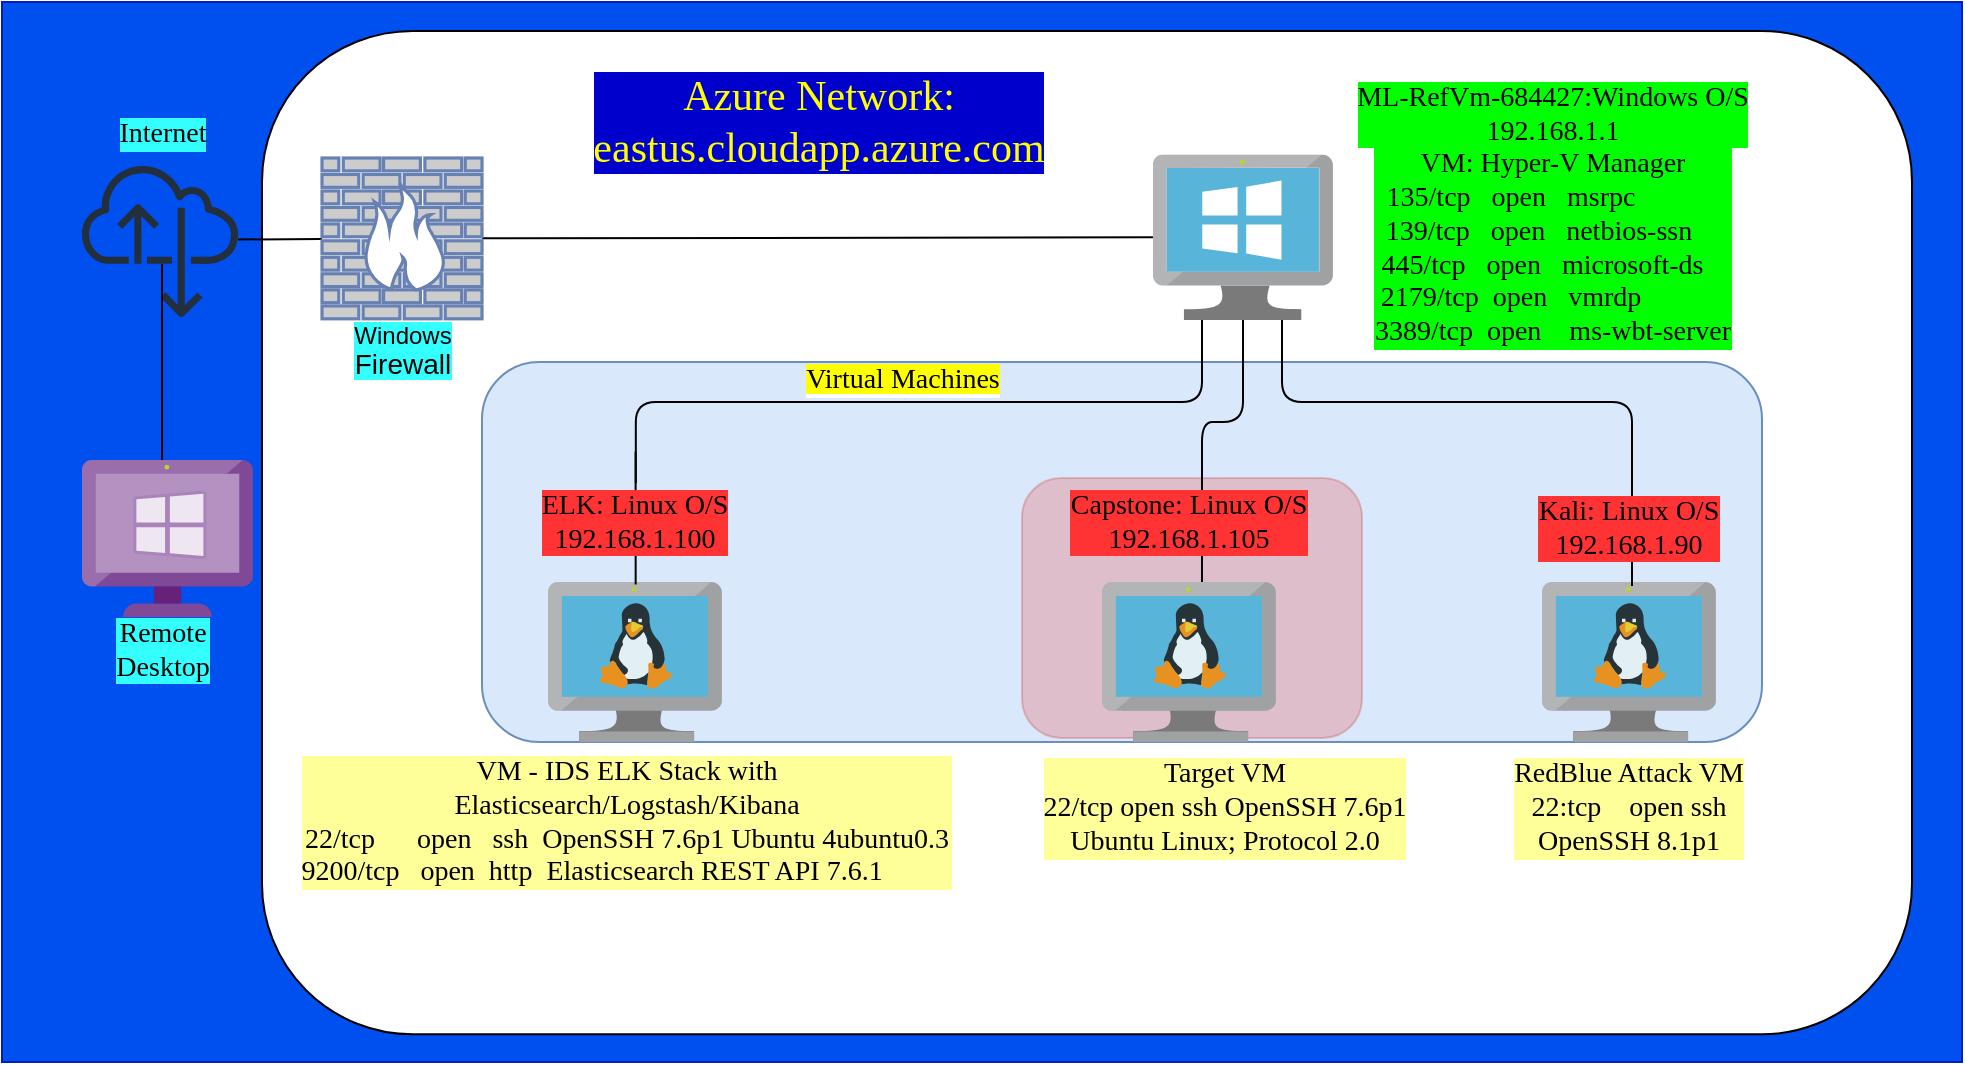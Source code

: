<mxfile version="17.4.1" type="github">
  <diagram id="ZCgb6ObB1_aWpV4EeQwM" name="Page-1">
    <mxGraphModel dx="1127" dy="870" grid="1" gridSize="10" guides="1" tooltips="1" connect="1" arrows="1" fold="1" page="1" pageScale="1" pageWidth="1100" pageHeight="850" math="0" shadow="0">
      <root>
        <mxCell id="0" />
        <mxCell id="1" parent="0" />
        <mxCell id="qWNLBckgJxY5MX7CqJOy-32" value="" style="whiteSpace=wrap;html=1;rounded=0;fillColor=#0050ef;fontColor=#ffffff;strokeColor=#001DBC;" parent="1" vertex="1">
          <mxGeometry x="60" y="80" width="980" height="530" as="geometry" />
        </mxCell>
        <mxCell id="qWNLBckgJxY5MX7CqJOy-31" value="" style="whiteSpace=wrap;html=1;rounded=1;" parent="1" vertex="1">
          <mxGeometry x="190" y="94.48" width="825" height="501.68" as="geometry" />
        </mxCell>
        <mxCell id="_qA412NhqMUEU6ro4zCR-14" value="" style="whiteSpace=wrap;html=1;labelBackgroundColor=#00FF00;fontFamily=Tahoma;fontSize=14;rounded=1;fillColor=#dae8fc;strokeColor=#6c8ebf;" vertex="1" parent="1">
          <mxGeometry x="300" y="260" width="640" height="190" as="geometry" />
        </mxCell>
        <mxCell id="_qA412NhqMUEU6ro4zCR-18" value="" style="whiteSpace=wrap;html=1;rounded=1;labelBackgroundColor=#FFCCCC;fontFamily=Tahoma;fontSize=14;fillColor=#e51400;fontColor=#ffffff;strokeColor=#B20000;opacity=20;" vertex="1" parent="1">
          <mxGeometry x="570" y="318" width="170" height="130" as="geometry" />
        </mxCell>
        <mxCell id="qWNLBckgJxY5MX7CqJOy-9" value="" style="sketch=0;aspect=fixed;html=1;points=[];align=center;image;fontSize=12;image=img/lib/mscae/VM_Linux.svg;" parent="1" vertex="1">
          <mxGeometry x="830" y="370" width="86.96" height="80" as="geometry" />
        </mxCell>
        <mxCell id="qWNLBckgJxY5MX7CqJOy-2" value="" style="sketch=0;aspect=fixed;html=1;points=[];align=center;image;fontSize=12;image=img/lib/mscae/VM_Linux.svg;" parent="1" vertex="1">
          <mxGeometry x="333" y="370" width="86.96" height="80" as="geometry" />
        </mxCell>
        <mxCell id="qWNLBckgJxY5MX7CqJOy-23" style="edgeStyle=orthogonalEdgeStyle;rounded=1;orthogonalLoop=1;jettySize=auto;html=1;entryX=0.504;entryY=0.015;entryDx=0;entryDy=0;entryPerimeter=0;endArrow=none;endFill=0;startArrow=none;" parent="1" source="qWNLBckgJxY5MX7CqJOy-40" target="qWNLBckgJxY5MX7CqJOy-2" edge="1">
          <mxGeometry relative="1" as="geometry">
            <Array as="points">
              <mxPoint x="377" y="300" />
            </Array>
          </mxGeometry>
        </mxCell>
        <mxCell id="qWNLBckgJxY5MX7CqJOy-24" style="edgeStyle=orthogonalEdgeStyle;rounded=1;orthogonalLoop=1;jettySize=auto;html=1;entryX=0.522;entryY=0.025;entryDx=0;entryDy=0;entryPerimeter=0;endArrow=none;endFill=0;" parent="1" source="qWNLBckgJxY5MX7CqJOy-3" target="qWNLBckgJxY5MX7CqJOy-9" edge="1">
          <mxGeometry relative="1" as="geometry">
            <Array as="points">
              <mxPoint x="700" y="280" />
              <mxPoint x="875" y="280" />
              <mxPoint x="875" y="372" />
            </Array>
          </mxGeometry>
        </mxCell>
        <mxCell id="qWNLBckgJxY5MX7CqJOy-37" style="edgeStyle=orthogonalEdgeStyle;rounded=1;orthogonalLoop=1;jettySize=auto;html=1;fontFamily=Tahoma;fontSize=14;endArrow=none;endFill=0;" parent="1" source="qWNLBckgJxY5MX7CqJOy-3" target="qWNLBckgJxY5MX7CqJOy-8" edge="1">
          <mxGeometry relative="1" as="geometry">
            <Array as="points">
              <mxPoint x="681" y="290" />
              <mxPoint x="660" y="290" />
            </Array>
          </mxGeometry>
        </mxCell>
        <mxCell id="_qA412NhqMUEU6ro4zCR-13" style="edgeStyle=none;rounded=0;orthogonalLoop=1;jettySize=auto;html=1;fontFamily=Tahoma;fontSize=14;endArrow=none;endFill=0;" edge="1" parent="1" source="qWNLBckgJxY5MX7CqJOy-3" target="qWNLBckgJxY5MX7CqJOy-5">
          <mxGeometry relative="1" as="geometry" />
        </mxCell>
        <mxCell id="qWNLBckgJxY5MX7CqJOy-3" value="" style="sketch=0;aspect=fixed;html=1;points=[];align=center;image;fontSize=12;image=img/lib/mscae/VirtualMachineWindows.svg;" parent="1" vertex="1">
          <mxGeometry x="635.48" y="156.2" width="90" height="82.8" as="geometry" />
        </mxCell>
        <mxCell id="qWNLBckgJxY5MX7CqJOy-21" style="edgeStyle=none;rounded=0;orthogonalLoop=1;jettySize=auto;html=1;endArrow=none;endFill=0;" parent="1" source="qWNLBckgJxY5MX7CqJOy-5" target="qWNLBckgJxY5MX7CqJOy-7" edge="1">
          <mxGeometry relative="1" as="geometry" />
        </mxCell>
        <mxCell id="qWNLBckgJxY5MX7CqJOy-5" value="" style="fontColor=#0066CC;verticalAlign=top;verticalLabelPosition=bottom;labelPosition=center;align=center;html=1;outlineConnect=0;fillColor=#CCCCCC;strokeColor=#6881B3;gradientColor=none;gradientDirection=north;strokeWidth=2;shape=mxgraph.networks.firewall;" parent="1" vertex="1">
          <mxGeometry x="220" y="158" width="80" height="80.4" as="geometry" />
        </mxCell>
        <mxCell id="qWNLBckgJxY5MX7CqJOy-7" value="" style="sketch=0;outlineConnect=0;fontColor=#232F3E;gradientColor=none;fillColor=#232F3D;strokeColor=none;dashed=0;verticalLabelPosition=bottom;verticalAlign=top;align=center;html=1;fontSize=12;fontStyle=0;aspect=fixed;pointerEvents=1;shape=mxgraph.aws4.internet_alt22;" parent="1" vertex="1">
          <mxGeometry x="100" y="160" width="78" height="78" as="geometry" />
        </mxCell>
        <mxCell id="qWNLBckgJxY5MX7CqJOy-8" value="" style="sketch=0;aspect=fixed;html=1;points=[];align=center;image;fontSize=12;image=img/lib/mscae/VM_Linux.svg;" parent="1" vertex="1">
          <mxGeometry x="610" y="370" width="86.96" height="80" as="geometry" />
        </mxCell>
        <mxCell id="qWNLBckgJxY5MX7CqJOy-29" style="edgeStyle=none;rounded=1;orthogonalLoop=1;jettySize=auto;html=1;endArrow=none;endFill=0;exitX=0.48;exitY=0;exitDx=0;exitDy=0;exitPerimeter=0;" parent="1" edge="1">
          <mxGeometry relative="1" as="geometry">
            <mxPoint x="140.03" y="309" as="sourcePoint" />
            <mxPoint x="140" y="211" as="targetPoint" />
          </mxGeometry>
        </mxCell>
        <mxCell id="qWNLBckgJxY5MX7CqJOy-22" value="" style="sketch=0;aspect=fixed;html=1;points=[];align=center;image;fontSize=12;image=img/lib/mscae/VM_Windows_Non_Azure.svg;" parent="1" vertex="1">
          <mxGeometry x="100" y="309" width="85.48" height="78.64" as="geometry" />
        </mxCell>
        <mxCell id="qWNLBckgJxY5MX7CqJOy-33" value="&lt;p style=&quot;line-height: 0.8&quot;&gt;&lt;/p&gt;&lt;div&gt;&lt;span style=&quot;background-color: rgb(51 , 255 , 255) ; line-height: 1&quot;&gt;Windows&lt;/span&gt;&lt;/div&gt;&lt;div&gt;&lt;span style=&quot;background-color: rgb(51 , 255 , 255) ; line-height: 1 ; font-size: 14px&quot;&gt;Firewall&lt;br&gt;&lt;/span&gt;&lt;/div&gt;&lt;p&gt;&lt;/p&gt;" style="text;html=1;resizable=0;autosize=1;align=center;verticalAlign=middle;points=[];fillColor=none;strokeColor=none;rounded=0;" parent="1" vertex="1">
          <mxGeometry x="230" y="224" width="60" height="60" as="geometry" />
        </mxCell>
        <mxCell id="qWNLBckgJxY5MX7CqJOy-34" value="Internet" style="text;html=1;resizable=0;autosize=1;align=center;verticalAlign=middle;points=[];fillColor=none;strokeColor=none;rounded=0;labelBackgroundColor=#33FFFF;fontFamily=Tahoma;fontSize=14;" parent="1" vertex="1">
          <mxGeometry x="105" y="136.2" width="70" height="20" as="geometry" />
        </mxCell>
        <mxCell id="qWNLBckgJxY5MX7CqJOy-36" value="&lt;div&gt;Remote&lt;/div&gt;&lt;div&gt;Desktop&lt;br&gt;&lt;/div&gt;" style="text;html=1;resizable=0;autosize=1;align=center;verticalAlign=middle;points=[];fillColor=none;strokeColor=none;rounded=0;labelBackgroundColor=#33FFFF;fontFamily=Tahoma;fontSize=14;" parent="1" vertex="1">
          <mxGeometry x="105" y="384" width="70" height="40" as="geometry" />
        </mxCell>
        <mxCell id="qWNLBckgJxY5MX7CqJOy-39" value="&lt;div&gt;Kali: Linux O/S&lt;/div&gt;&lt;div&gt;192.168.1.90&lt;br&gt;&lt;/div&gt;" style="text;html=1;resizable=0;autosize=1;align=center;verticalAlign=middle;points=[];fillColor=none;strokeColor=none;rounded=0;labelBackgroundColor=#FF3333;fontFamily=Tahoma;fontSize=14;" parent="1" vertex="1">
          <mxGeometry x="818.48" y="323" width="110" height="40" as="geometry" />
        </mxCell>
        <mxCell id="qWNLBckgJxY5MX7CqJOy-41" value="&lt;div&gt;Capstone: Linux O/S&lt;/div&gt;&lt;div&gt;192.168.1.105&lt;br&gt;&lt;/div&gt;" style="text;html=1;resizable=0;autosize=1;align=center;verticalAlign=middle;points=[];fillColor=none;strokeColor=none;rounded=0;labelBackgroundColor=#FF3333;fontFamily=Tahoma;fontSize=14;" parent="1" vertex="1">
          <mxGeometry x="583.48" y="320" width="140" height="40" as="geometry" />
        </mxCell>
        <mxCell id="qWNLBckgJxY5MX7CqJOy-42" value="&lt;div&gt;&lt;span&gt;Target VM&lt;br&gt;&lt;/span&gt;&lt;/div&gt;&lt;div&gt;&lt;span&gt;22/tcp open ssh OpenSSH 7.6p1&lt;/span&gt;&lt;/div&gt;&lt;div&gt;&lt;span&gt;Ubuntu Linux; Protocol 2.0&lt;br&gt;&lt;/span&gt;&lt;/div&gt;&lt;div&gt;&lt;span&gt;&lt;/span&gt;&lt;/div&gt;" style="text;html=1;resizable=0;autosize=1;align=center;verticalAlign=middle;points=[];fillColor=none;strokeColor=none;rounded=0;labelBackgroundColor=#FFFF99;fontFamily=Tahoma;fontSize=14;" parent="1" vertex="1">
          <mxGeometry x="566.48" y="453" width="210" height="60" as="geometry" />
        </mxCell>
        <mxCell id="_qA412NhqMUEU6ro4zCR-1" value="&lt;div&gt;VM - IDS ELK Stack with &lt;br&gt;&lt;/div&gt;&lt;div&gt;Elasticsearch/Logstash/Kibana&lt;/div&gt;&lt;div&gt;22/tcp&lt;span style=&quot;white-space: pre&quot;&gt;     &lt;/span&gt; open &lt;span style=&quot;white-space: pre&quot;&gt;  ssh  &lt;/span&gt;&lt;span style=&quot;white-space: pre&quot;&gt;&lt;/span&gt;OpenSSH 7.6p1 Ubuntu 4ubuntu0.3 &lt;br&gt;&lt;/div&gt;&lt;div&gt;9200/tcp &amp;nbsp; open &lt;span style=&quot;white-space: pre&quot;&gt; http&lt;/span&gt;&amp;nbsp; Elasticsearch REST API 7.6.1&amp;nbsp; &amp;nbsp;&amp;nbsp;&amp;nbsp;&amp;nbsp;&amp;nbsp;&amp;nbsp;&amp;nbsp;&amp;nbsp; &lt;br&gt;&lt;/div&gt;" style="text;html=1;resizable=0;autosize=1;align=center;verticalAlign=middle;points=[];fillColor=none;strokeColor=none;rounded=0;labelBackgroundColor=#FFFF99;fontSize=14;fontFamily=Tahoma;" vertex="1" parent="1">
          <mxGeometry x="182" y="455" width="380" height="70" as="geometry" />
        </mxCell>
        <mxCell id="qWNLBckgJxY5MX7CqJOy-40" value="&lt;div&gt;ELK: Linux O/S&lt;/div&gt;&lt;div&gt;192.168.1.100&lt;br&gt;&lt;/div&gt;" style="text;html=1;resizable=0;autosize=1;align=center;verticalAlign=middle;points=[];fillColor=none;strokeColor=none;rounded=0;labelBackgroundColor=#FF3333;fontFamily=Tahoma;fontSize=14;" parent="1" vertex="1">
          <mxGeometry x="321.48" y="320" width="110" height="40" as="geometry" />
        </mxCell>
        <mxCell id="_qA412NhqMUEU6ro4zCR-3" value="" style="edgeStyle=orthogonalEdgeStyle;rounded=1;orthogonalLoop=1;jettySize=auto;html=1;entryX=0.504;entryY=0.015;entryDx=0;entryDy=0;entryPerimeter=0;endArrow=none;endFill=0;" edge="1" parent="1" source="qWNLBckgJxY5MX7CqJOy-3" target="qWNLBckgJxY5MX7CqJOy-40">
          <mxGeometry relative="1" as="geometry">
            <Array as="points">
              <mxPoint x="660" y="280" />
              <mxPoint x="377" y="280" />
            </Array>
            <mxPoint x="660" y="239" as="sourcePoint" />
            <mxPoint x="376.828" y="371.2" as="targetPoint" />
          </mxGeometry>
        </mxCell>
        <mxCell id="_qA412NhqMUEU6ro4zCR-9" value="&lt;div&gt;RedBlue Attack VM&lt;/div&gt;&lt;div&gt;22:tcp&amp;nbsp;&amp;nbsp;&amp;nbsp; open&lt;span style=&quot;white-space: pre&quot;&gt;	&lt;/span&gt;ssh&lt;/div&gt;&lt;div&gt;OpenSSH 8.1p1 &lt;br&gt;&lt;/div&gt;" style="text;html=1;resizable=0;autosize=1;align=center;verticalAlign=middle;points=[];fillColor=none;strokeColor=none;rounded=0;labelBackgroundColor=#FFFF99;fontFamily=Tahoma;fontSize=14;" vertex="1" parent="1">
          <mxGeometry x="803.48" y="453" width="140" height="60" as="geometry" />
        </mxCell>
        <mxCell id="_qA412NhqMUEU6ro4zCR-11" value="&lt;div&gt;ML-RefVm-684427:Windows O/S&lt;/div&gt;&lt;div&gt;192.168.1.1&lt;br&gt;&lt;/div&gt;" style="text;html=1;resizable=0;autosize=1;align=center;verticalAlign=middle;points=[];fillColor=none;strokeColor=none;rounded=0;labelBackgroundColor=#00FF00;fontFamily=Tahoma;fontSize=14;" vertex="1" parent="1">
          <mxGeometry x="725" y="116" width="220" height="40" as="geometry" />
        </mxCell>
        <mxCell id="_qA412NhqMUEU6ro4zCR-12" value="&lt;div&gt;VM: Hyper-V Manager&lt;br&gt;&lt;/div&gt;&lt;div&gt;135/tcp&amp;nbsp;&amp;nbsp; open&amp;nbsp;&amp;nbsp; msrpc&amp;nbsp; &amp;nbsp;&amp;nbsp;&amp;nbsp;&amp;nbsp;&amp;nbsp;&amp;nbsp;&amp;nbsp;&amp;nbsp;&amp;nbsp;&amp;nbsp; &lt;br&gt;&lt;/div&gt;&lt;div&gt;139/tcp&amp;nbsp;&amp;nbsp; open&amp;nbsp;&amp;nbsp; netbios-ssn&amp;nbsp;&amp;nbsp;&amp;nbsp;&amp;nbsp; &lt;br&gt;&lt;/div&gt;&lt;div&gt;445/tcp&amp;nbsp;&amp;nbsp; open&amp;nbsp;&amp;nbsp; microsoft-ds &amp;nbsp;&amp;nbsp; &lt;br&gt;&lt;/div&gt;&lt;div&gt;2179/tcp&amp;nbsp; open &amp;nbsp; vmrdp&amp;nbsp;&amp;nbsp;&amp;nbsp; &amp;nbsp;&amp;nbsp; &amp;nbsp;&amp;nbsp;&amp;nbsp;&amp;nbsp;&amp;nbsp; &lt;br&gt;&lt;/div&gt;&lt;div&gt;3389/tcp&amp;nbsp; open&amp;nbsp;&amp;nbsp;&amp;nbsp; ms-wbt-server&lt;br&gt;&lt;/div&gt;" style="text;html=1;resizable=0;autosize=1;align=center;verticalAlign=middle;points=[];fillColor=none;strokeColor=none;rounded=0;labelBackgroundColor=#00FF00;fontFamily=Tahoma;fontSize=14;" vertex="1" parent="1">
          <mxGeometry x="725" y="148" width="220" height="110" as="geometry" />
        </mxCell>
        <mxCell id="_qA412NhqMUEU6ro4zCR-15" value="&lt;span style=&quot;background-color: rgb(255 , 255 , 0)&quot;&gt;Virtual Machines&lt;/span&gt;" style="text;html=1;resizable=0;autosize=1;align=center;verticalAlign=middle;points=[];fillColor=none;strokeColor=none;rounded=0;labelBackgroundColor=#FFFFFF;fontFamily=Tahoma;fontSize=14;opacity=0;" vertex="1" parent="1">
          <mxGeometry x="450" y="259" width="120" height="20" as="geometry" />
        </mxCell>
        <mxCell id="_qA412NhqMUEU6ro4zCR-19" value="&lt;div&gt;&lt;span style=&quot;font-size: 21px;&quot;&gt;Azure Network:&lt;/span&gt;&lt;/div&gt;&lt;div&gt;&lt;span style=&quot;font-size: 21px;&quot;&gt;eastus.cloudapp.azure.com&lt;/span&gt;&lt;/div&gt;&lt;div&gt;&lt;span style=&quot;font-size: 21px;&quot;&gt;&lt;/span&gt;&lt;/div&gt;" style="text;html=1;resizable=0;autosize=1;align=center;verticalAlign=middle;points=[];fillColor=none;strokeColor=none;rounded=0;labelBackgroundColor=#0000CC;fontFamily=Tahoma;fontSize=21;opacity=0;fontColor=#FFFF00;" vertex="1" parent="1">
          <mxGeometry x="333" y="110" width="270" height="60" as="geometry" />
        </mxCell>
      </root>
    </mxGraphModel>
  </diagram>
</mxfile>
